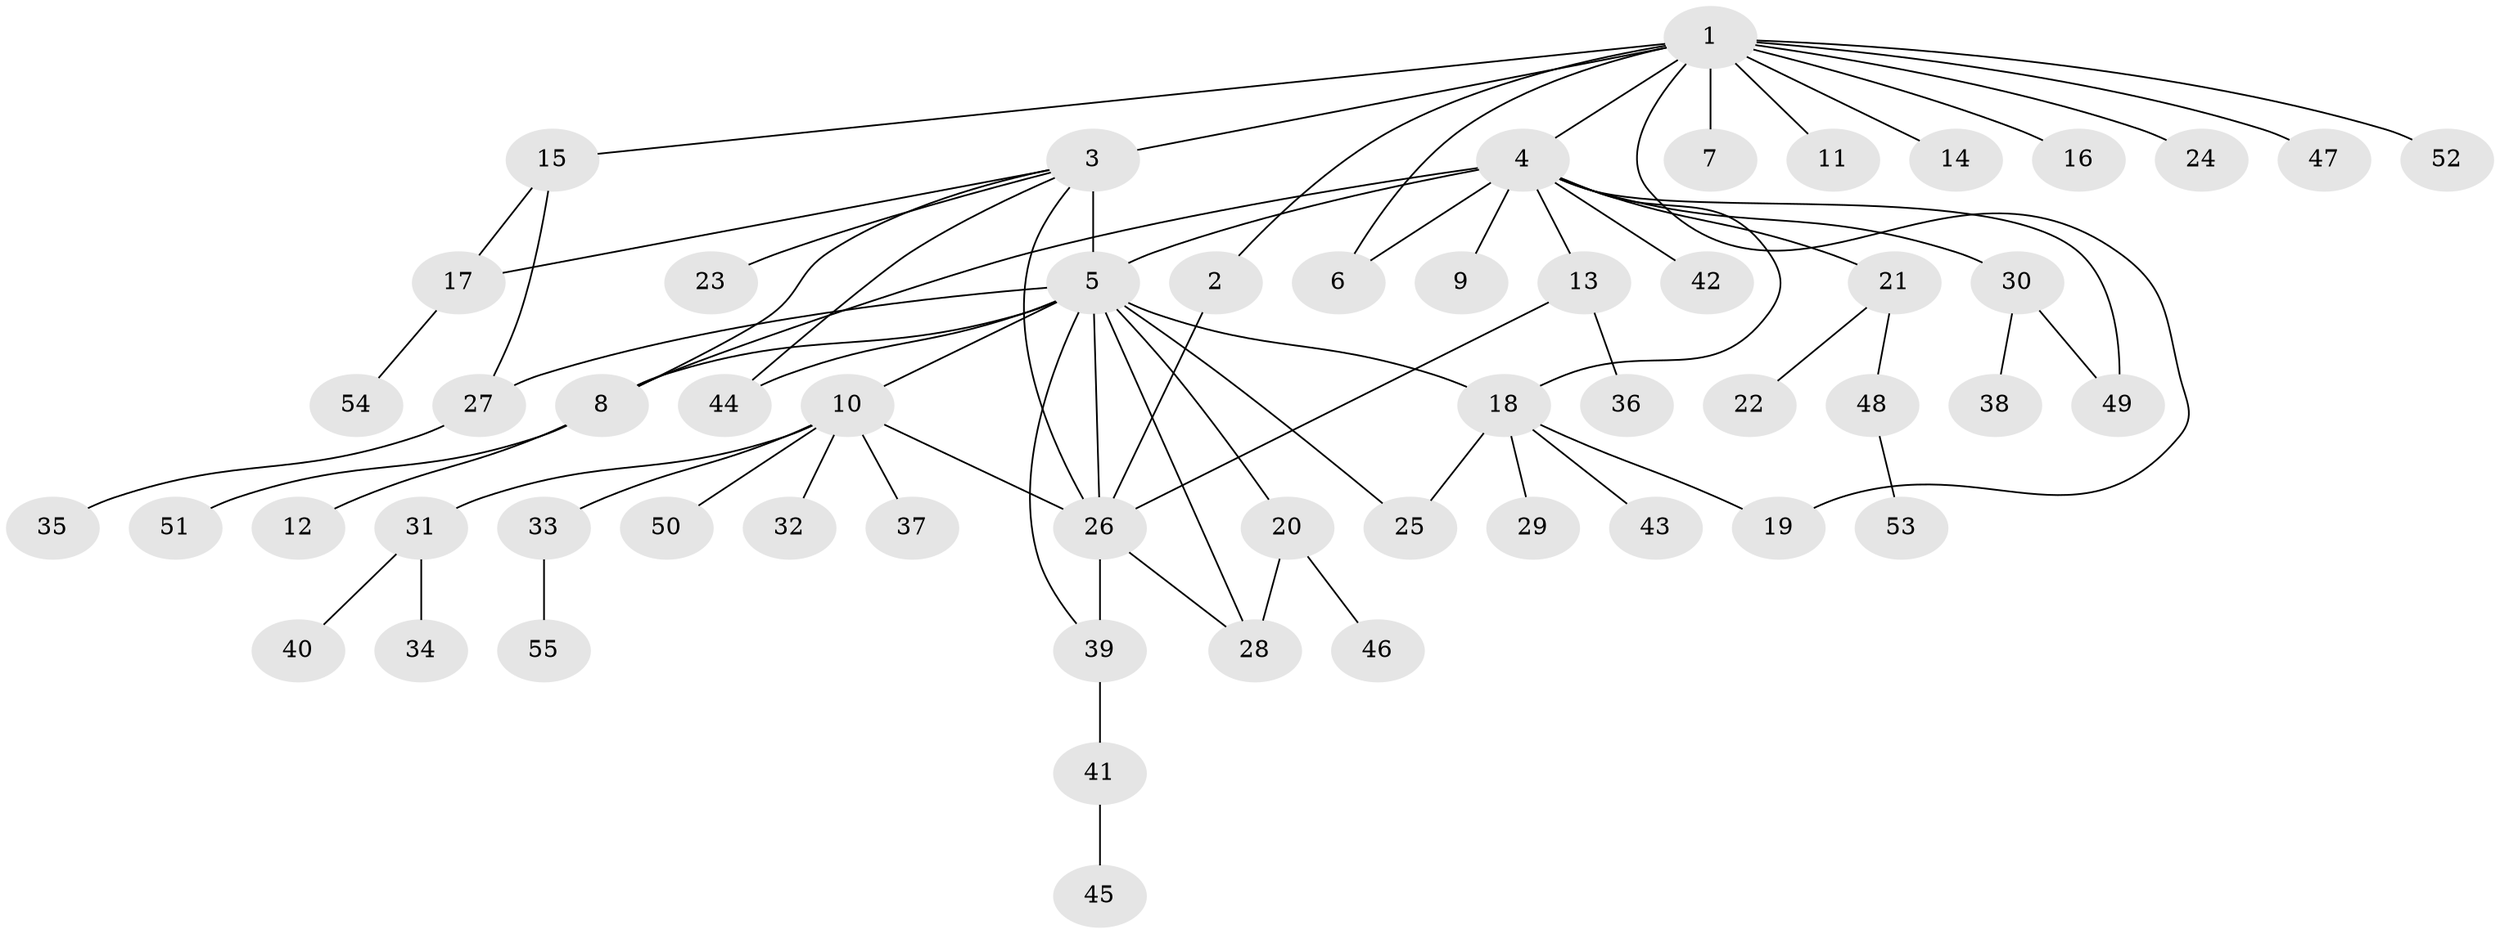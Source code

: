 // original degree distribution, {14: 0.018518518518518517, 3: 0.14814814814814814, 20: 0.009259259259259259, 2: 0.18518518518518517, 6: 0.009259259259259259, 1: 0.5370370370370371, 9: 0.018518518518518517, 4: 0.05555555555555555, 5: 0.009259259259259259, 7: 0.009259259259259259}
// Generated by graph-tools (version 1.1) at 2025/35/03/09/25 02:35:29]
// undirected, 55 vertices, 72 edges
graph export_dot {
graph [start="1"]
  node [color=gray90,style=filled];
  1;
  2;
  3;
  4;
  5;
  6;
  7;
  8;
  9;
  10;
  11;
  12;
  13;
  14;
  15;
  16;
  17;
  18;
  19;
  20;
  21;
  22;
  23;
  24;
  25;
  26;
  27;
  28;
  29;
  30;
  31;
  32;
  33;
  34;
  35;
  36;
  37;
  38;
  39;
  40;
  41;
  42;
  43;
  44;
  45;
  46;
  47;
  48;
  49;
  50;
  51;
  52;
  53;
  54;
  55;
  1 -- 2 [weight=1.0];
  1 -- 3 [weight=1.0];
  1 -- 4 [weight=1.0];
  1 -- 6 [weight=1.0];
  1 -- 7 [weight=1.0];
  1 -- 11 [weight=1.0];
  1 -- 14 [weight=1.0];
  1 -- 15 [weight=1.0];
  1 -- 16 [weight=1.0];
  1 -- 19 [weight=1.0];
  1 -- 24 [weight=1.0];
  1 -- 47 [weight=1.0];
  1 -- 52 [weight=1.0];
  2 -- 26 [weight=1.0];
  3 -- 5 [weight=13.0];
  3 -- 8 [weight=1.0];
  3 -- 17 [weight=1.0];
  3 -- 23 [weight=1.0];
  3 -- 26 [weight=1.0];
  3 -- 44 [weight=1.0];
  4 -- 5 [weight=1.0];
  4 -- 6 [weight=1.0];
  4 -- 8 [weight=1.0];
  4 -- 9 [weight=3.0];
  4 -- 13 [weight=1.0];
  4 -- 18 [weight=1.0];
  4 -- 21 [weight=1.0];
  4 -- 30 [weight=1.0];
  4 -- 42 [weight=1.0];
  4 -- 49 [weight=1.0];
  5 -- 8 [weight=1.0];
  5 -- 10 [weight=1.0];
  5 -- 18 [weight=1.0];
  5 -- 20 [weight=1.0];
  5 -- 25 [weight=1.0];
  5 -- 26 [weight=1.0];
  5 -- 27 [weight=1.0];
  5 -- 28 [weight=1.0];
  5 -- 39 [weight=1.0];
  5 -- 44 [weight=1.0];
  8 -- 12 [weight=1.0];
  8 -- 51 [weight=1.0];
  10 -- 26 [weight=1.0];
  10 -- 31 [weight=1.0];
  10 -- 32 [weight=1.0];
  10 -- 33 [weight=1.0];
  10 -- 37 [weight=1.0];
  10 -- 50 [weight=1.0];
  13 -- 26 [weight=1.0];
  13 -- 36 [weight=1.0];
  15 -- 17 [weight=1.0];
  15 -- 27 [weight=1.0];
  17 -- 54 [weight=1.0];
  18 -- 19 [weight=1.0];
  18 -- 25 [weight=1.0];
  18 -- 29 [weight=1.0];
  18 -- 43 [weight=1.0];
  20 -- 28 [weight=3.0];
  20 -- 46 [weight=1.0];
  21 -- 22 [weight=1.0];
  21 -- 48 [weight=1.0];
  26 -- 28 [weight=1.0];
  26 -- 39 [weight=2.0];
  27 -- 35 [weight=1.0];
  30 -- 38 [weight=1.0];
  30 -- 49 [weight=1.0];
  31 -- 34 [weight=1.0];
  31 -- 40 [weight=1.0];
  33 -- 55 [weight=1.0];
  39 -- 41 [weight=1.0];
  41 -- 45 [weight=1.0];
  48 -- 53 [weight=1.0];
}
